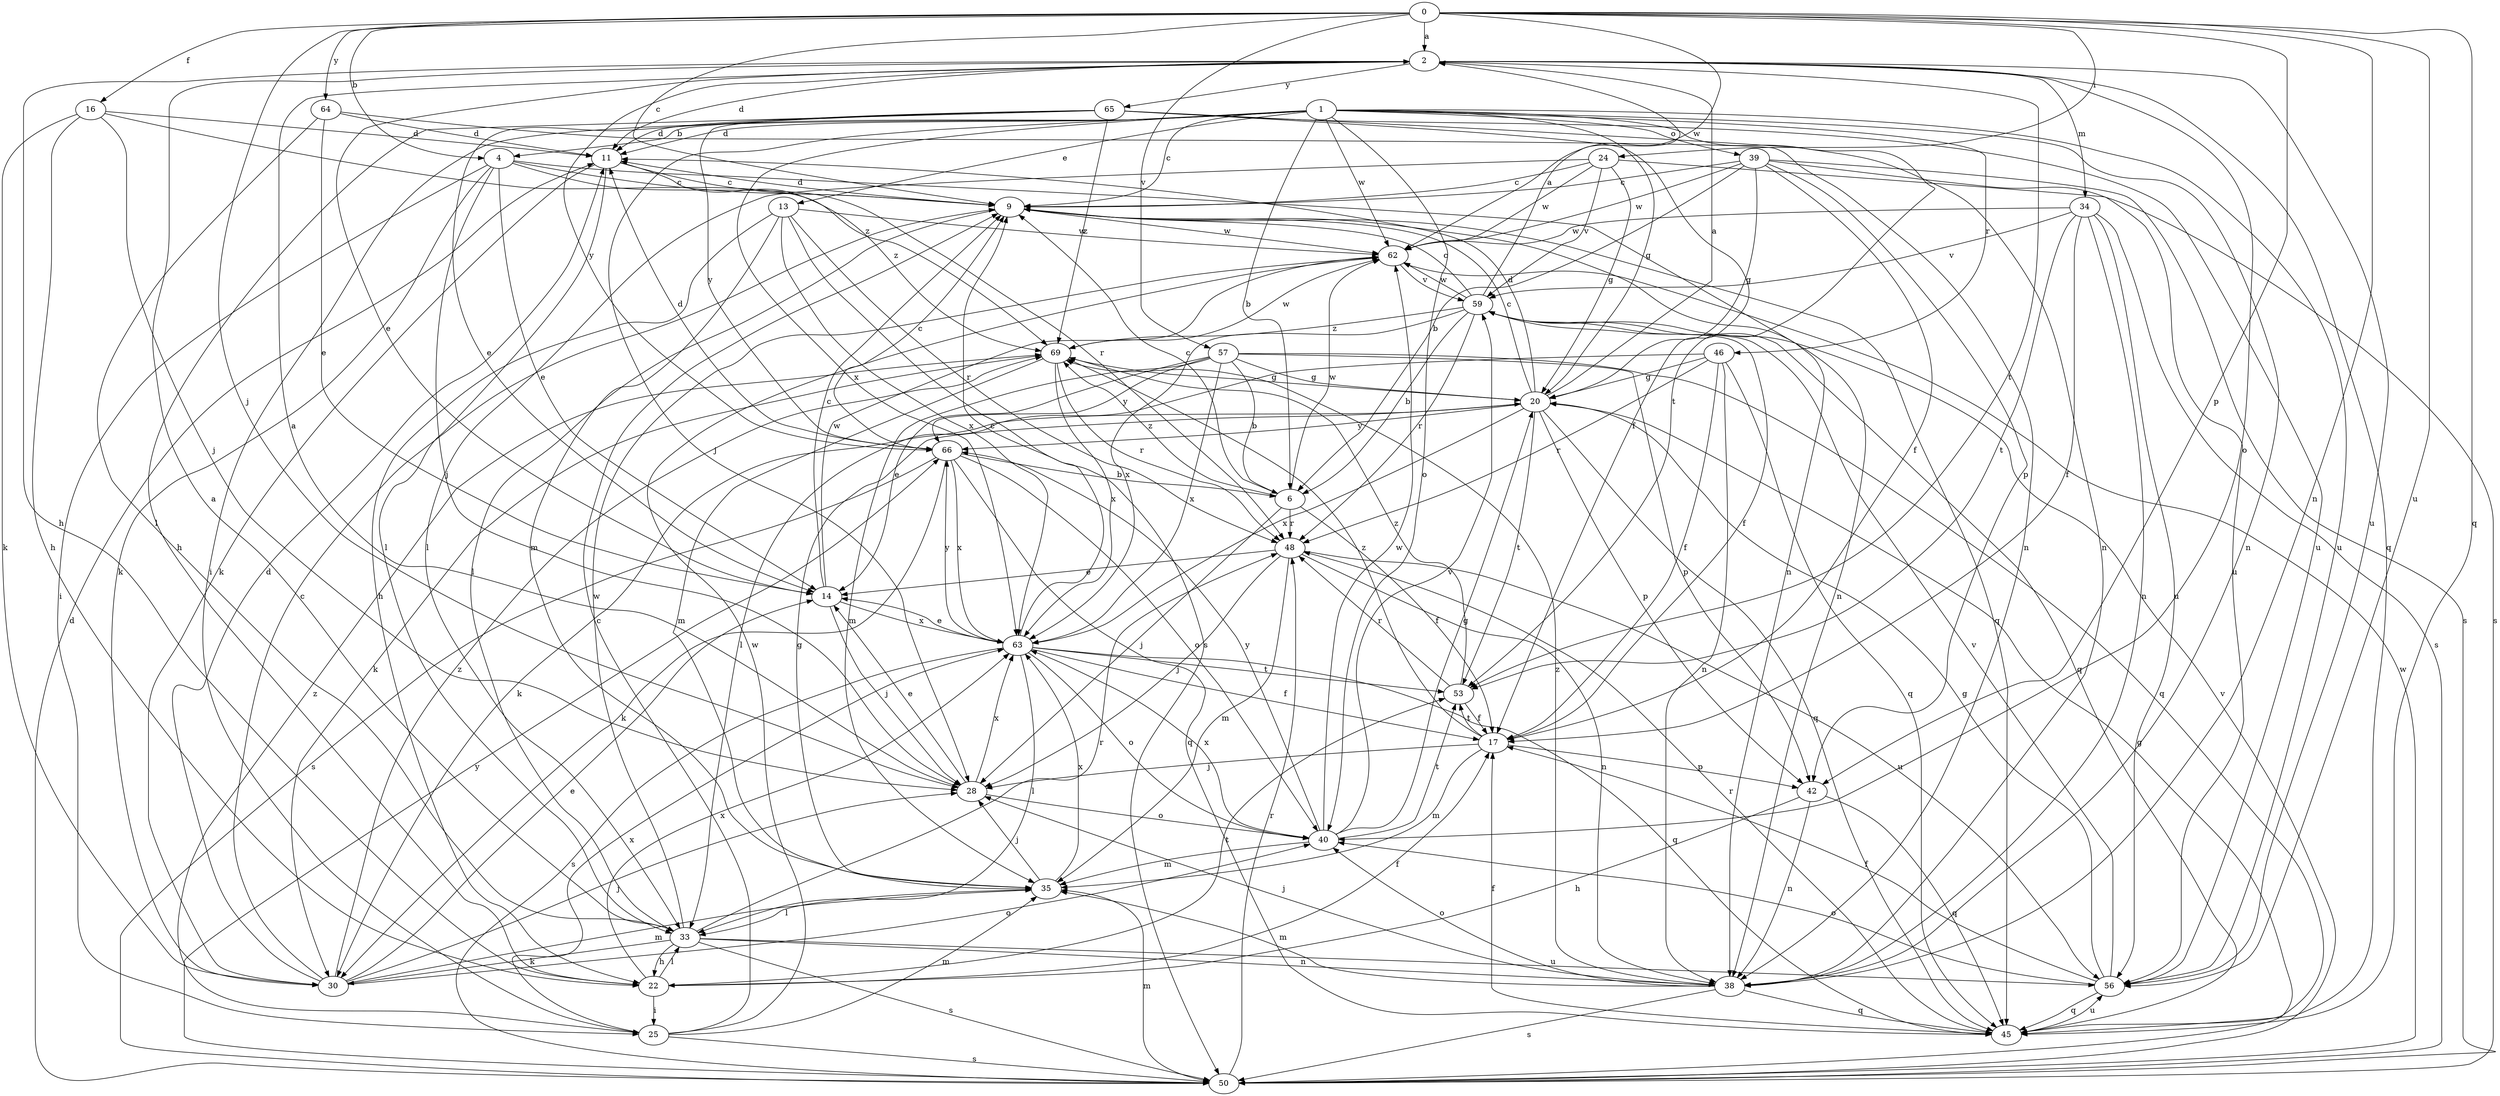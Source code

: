 strict digraph  {
0;
1;
2;
4;
6;
9;
11;
13;
14;
16;
17;
20;
22;
24;
25;
28;
30;
33;
34;
35;
38;
39;
40;
42;
45;
46;
48;
50;
53;
56;
57;
59;
62;
63;
64;
65;
66;
69;
0 -> 2  [label=a];
0 -> 4  [label=b];
0 -> 9  [label=c];
0 -> 16  [label=f];
0 -> 24  [label=i];
0 -> 28  [label=j];
0 -> 38  [label=n];
0 -> 42  [label=p];
0 -> 45  [label=q];
0 -> 56  [label=u];
0 -> 57  [label=v];
0 -> 62  [label=w];
0 -> 64  [label=y];
1 -> 4  [label=b];
1 -> 6  [label=b];
1 -> 9  [label=c];
1 -> 11  [label=d];
1 -> 13  [label=e];
1 -> 20  [label=g];
1 -> 25  [label=i];
1 -> 28  [label=j];
1 -> 38  [label=n];
1 -> 39  [label=o];
1 -> 40  [label=o];
1 -> 46  [label=r];
1 -> 53  [label=t];
1 -> 56  [label=u];
1 -> 62  [label=w];
1 -> 63  [label=x];
2 -> 11  [label=d];
2 -> 14  [label=e];
2 -> 22  [label=h];
2 -> 34  [label=m];
2 -> 40  [label=o];
2 -> 45  [label=q];
2 -> 53  [label=t];
2 -> 56  [label=u];
2 -> 65  [label=y];
2 -> 66  [label=y];
4 -> 9  [label=c];
4 -> 14  [label=e];
4 -> 25  [label=i];
4 -> 28  [label=j];
4 -> 30  [label=k];
4 -> 38  [label=n];
4 -> 48  [label=r];
6 -> 9  [label=c];
6 -> 17  [label=f];
6 -> 28  [label=j];
6 -> 48  [label=r];
6 -> 62  [label=w];
6 -> 69  [label=z];
9 -> 11  [label=d];
9 -> 33  [label=l];
9 -> 38  [label=n];
9 -> 45  [label=q];
9 -> 62  [label=w];
11 -> 9  [label=c];
11 -> 30  [label=k];
11 -> 33  [label=l];
11 -> 69  [label=z];
13 -> 22  [label=h];
13 -> 35  [label=m];
13 -> 48  [label=r];
13 -> 50  [label=s];
13 -> 62  [label=w];
13 -> 63  [label=x];
14 -> 9  [label=c];
14 -> 28  [label=j];
14 -> 62  [label=w];
14 -> 63  [label=x];
16 -> 11  [label=d];
16 -> 22  [label=h];
16 -> 28  [label=j];
16 -> 30  [label=k];
16 -> 69  [label=z];
17 -> 28  [label=j];
17 -> 35  [label=m];
17 -> 42  [label=p];
17 -> 53  [label=t];
17 -> 69  [label=z];
20 -> 2  [label=a];
20 -> 9  [label=c];
20 -> 11  [label=d];
20 -> 30  [label=k];
20 -> 42  [label=p];
20 -> 45  [label=q];
20 -> 53  [label=t];
20 -> 63  [label=x];
20 -> 66  [label=y];
22 -> 17  [label=f];
22 -> 25  [label=i];
22 -> 33  [label=l];
22 -> 53  [label=t];
22 -> 63  [label=x];
24 -> 9  [label=c];
24 -> 20  [label=g];
24 -> 33  [label=l];
24 -> 50  [label=s];
24 -> 59  [label=v];
24 -> 62  [label=w];
25 -> 9  [label=c];
25 -> 35  [label=m];
25 -> 50  [label=s];
25 -> 62  [label=w];
25 -> 63  [label=x];
25 -> 69  [label=z];
28 -> 2  [label=a];
28 -> 14  [label=e];
28 -> 40  [label=o];
28 -> 63  [label=x];
30 -> 9  [label=c];
30 -> 11  [label=d];
30 -> 14  [label=e];
30 -> 28  [label=j];
30 -> 35  [label=m];
30 -> 40  [label=o];
30 -> 69  [label=z];
33 -> 2  [label=a];
33 -> 22  [label=h];
33 -> 30  [label=k];
33 -> 38  [label=n];
33 -> 48  [label=r];
33 -> 50  [label=s];
33 -> 56  [label=u];
33 -> 62  [label=w];
34 -> 17  [label=f];
34 -> 38  [label=n];
34 -> 50  [label=s];
34 -> 53  [label=t];
34 -> 56  [label=u];
34 -> 59  [label=v];
34 -> 62  [label=w];
35 -> 20  [label=g];
35 -> 28  [label=j];
35 -> 33  [label=l];
35 -> 63  [label=x];
38 -> 28  [label=j];
38 -> 35  [label=m];
38 -> 40  [label=o];
38 -> 45  [label=q];
38 -> 50  [label=s];
38 -> 69  [label=z];
39 -> 6  [label=b];
39 -> 9  [label=c];
39 -> 17  [label=f];
39 -> 20  [label=g];
39 -> 42  [label=p];
39 -> 50  [label=s];
39 -> 56  [label=u];
39 -> 62  [label=w];
40 -> 20  [label=g];
40 -> 35  [label=m];
40 -> 53  [label=t];
40 -> 59  [label=v];
40 -> 62  [label=w];
40 -> 63  [label=x];
40 -> 66  [label=y];
42 -> 22  [label=h];
42 -> 38  [label=n];
42 -> 45  [label=q];
45 -> 17  [label=f];
45 -> 48  [label=r];
45 -> 56  [label=u];
46 -> 17  [label=f];
46 -> 20  [label=g];
46 -> 33  [label=l];
46 -> 38  [label=n];
46 -> 45  [label=q];
46 -> 48  [label=r];
48 -> 14  [label=e];
48 -> 28  [label=j];
48 -> 35  [label=m];
48 -> 38  [label=n];
48 -> 56  [label=u];
50 -> 11  [label=d];
50 -> 20  [label=g];
50 -> 35  [label=m];
50 -> 48  [label=r];
50 -> 59  [label=v];
50 -> 62  [label=w];
50 -> 66  [label=y];
53 -> 17  [label=f];
53 -> 48  [label=r];
53 -> 69  [label=z];
56 -> 17  [label=f];
56 -> 20  [label=g];
56 -> 40  [label=o];
56 -> 45  [label=q];
56 -> 59  [label=v];
57 -> 6  [label=b];
57 -> 14  [label=e];
57 -> 20  [label=g];
57 -> 35  [label=m];
57 -> 42  [label=p];
57 -> 45  [label=q];
57 -> 63  [label=x];
57 -> 66  [label=y];
59 -> 2  [label=a];
59 -> 6  [label=b];
59 -> 9  [label=c];
59 -> 17  [label=f];
59 -> 45  [label=q];
59 -> 48  [label=r];
59 -> 62  [label=w];
59 -> 63  [label=x];
59 -> 69  [label=z];
62 -> 59  [label=v];
63 -> 9  [label=c];
63 -> 14  [label=e];
63 -> 17  [label=f];
63 -> 33  [label=l];
63 -> 40  [label=o];
63 -> 45  [label=q];
63 -> 50  [label=s];
63 -> 53  [label=t];
63 -> 66  [label=y];
64 -> 11  [label=d];
64 -> 14  [label=e];
64 -> 33  [label=l];
64 -> 38  [label=n];
65 -> 11  [label=d];
65 -> 14  [label=e];
65 -> 17  [label=f];
65 -> 22  [label=h];
65 -> 38  [label=n];
65 -> 56  [label=u];
65 -> 66  [label=y];
65 -> 69  [label=z];
66 -> 6  [label=b];
66 -> 9  [label=c];
66 -> 11  [label=d];
66 -> 30  [label=k];
66 -> 40  [label=o];
66 -> 45  [label=q];
66 -> 50  [label=s];
66 -> 63  [label=x];
69 -> 20  [label=g];
69 -> 30  [label=k];
69 -> 35  [label=m];
69 -> 48  [label=r];
69 -> 62  [label=w];
69 -> 63  [label=x];
}
